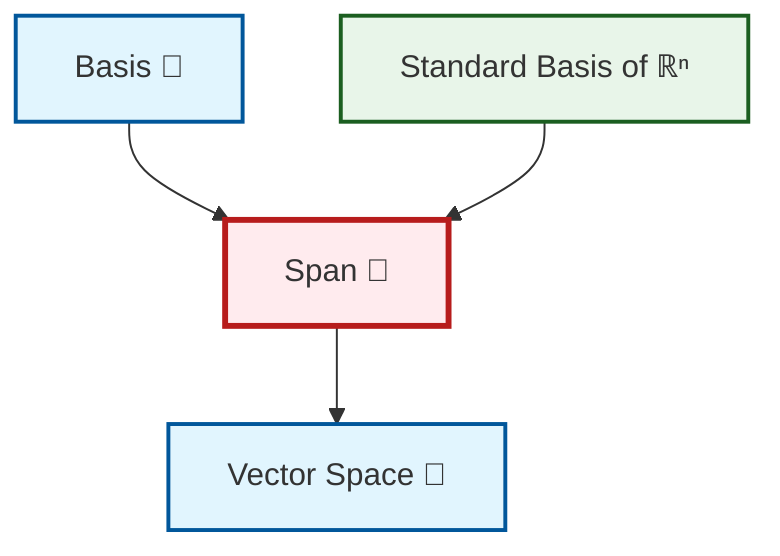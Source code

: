 graph TD
    classDef definition fill:#e1f5fe,stroke:#01579b,stroke-width:2px
    classDef theorem fill:#f3e5f5,stroke:#4a148c,stroke-width:2px
    classDef axiom fill:#fff3e0,stroke:#e65100,stroke-width:2px
    classDef example fill:#e8f5e9,stroke:#1b5e20,stroke-width:2px
    classDef current fill:#ffebee,stroke:#b71c1c,stroke-width:3px
    def-vector-space["Vector Space 📝"]:::definition
    def-basis["Basis 📝"]:::definition
    def-span["Span 📝"]:::definition
    ex-standard-basis-rn["Standard Basis of ℝⁿ"]:::example
    def-basis --> def-span
    ex-standard-basis-rn --> def-span
    def-span --> def-vector-space
    class def-span current